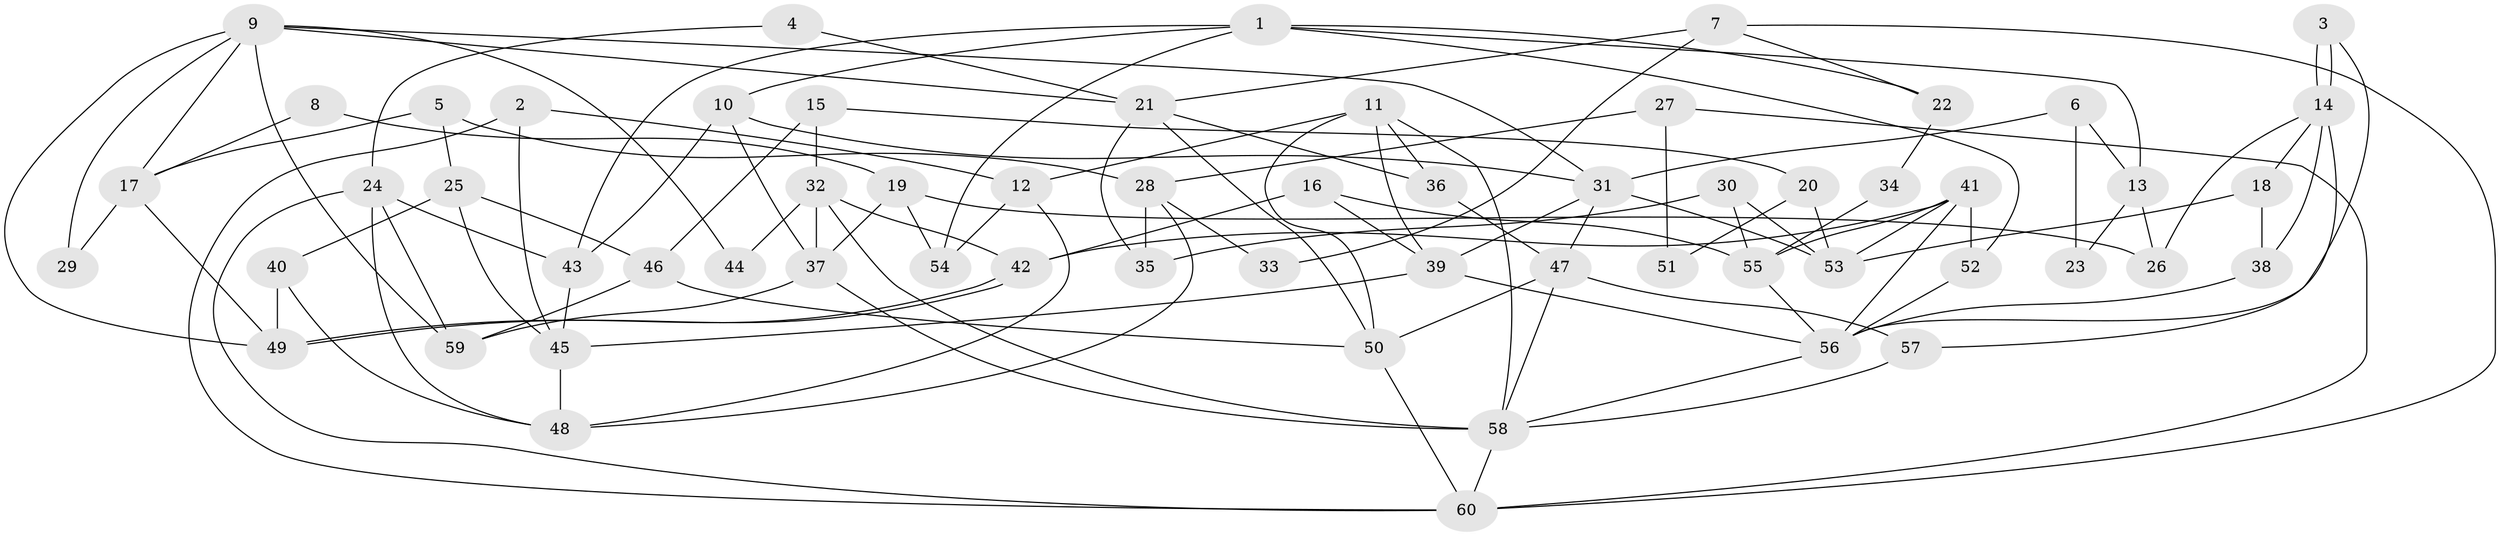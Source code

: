// coarse degree distribution, {5: 0.19444444444444445, 3: 0.3611111111111111, 2: 0.19444444444444445, 7: 0.05555555555555555, 1: 0.027777777777777776, 6: 0.027777777777777776, 9: 0.027777777777777776, 4: 0.05555555555555555, 8: 0.027777777777777776, 10: 0.027777777777777776}
// Generated by graph-tools (version 1.1) at 2025/55/03/04/25 21:55:31]
// undirected, 60 vertices, 120 edges
graph export_dot {
graph [start="1"]
  node [color=gray90,style=filled];
  1;
  2;
  3;
  4;
  5;
  6;
  7;
  8;
  9;
  10;
  11;
  12;
  13;
  14;
  15;
  16;
  17;
  18;
  19;
  20;
  21;
  22;
  23;
  24;
  25;
  26;
  27;
  28;
  29;
  30;
  31;
  32;
  33;
  34;
  35;
  36;
  37;
  38;
  39;
  40;
  41;
  42;
  43;
  44;
  45;
  46;
  47;
  48;
  49;
  50;
  51;
  52;
  53;
  54;
  55;
  56;
  57;
  58;
  59;
  60;
  1 -- 10;
  1 -- 52;
  1 -- 13;
  1 -- 22;
  1 -- 43;
  1 -- 54;
  2 -- 60;
  2 -- 12;
  2 -- 45;
  3 -- 56;
  3 -- 14;
  3 -- 14;
  4 -- 21;
  4 -- 24;
  5 -- 28;
  5 -- 25;
  5 -- 17;
  6 -- 31;
  6 -- 13;
  6 -- 23;
  7 -- 21;
  7 -- 60;
  7 -- 22;
  7 -- 33;
  8 -- 19;
  8 -- 17;
  9 -- 17;
  9 -- 21;
  9 -- 29;
  9 -- 31;
  9 -- 44;
  9 -- 49;
  9 -- 59;
  10 -- 37;
  10 -- 31;
  10 -- 43;
  11 -- 39;
  11 -- 58;
  11 -- 12;
  11 -- 36;
  11 -- 50;
  12 -- 48;
  12 -- 54;
  13 -- 26;
  13 -- 23;
  14 -- 57;
  14 -- 18;
  14 -- 26;
  14 -- 38;
  15 -- 32;
  15 -- 46;
  15 -- 20;
  16 -- 42;
  16 -- 39;
  16 -- 55;
  17 -- 49;
  17 -- 29;
  18 -- 38;
  18 -- 53;
  19 -- 54;
  19 -- 37;
  19 -- 26;
  20 -- 53;
  20 -- 51;
  21 -- 36;
  21 -- 50;
  21 -- 35;
  22 -- 34;
  24 -- 48;
  24 -- 43;
  24 -- 59;
  24 -- 60;
  25 -- 45;
  25 -- 46;
  25 -- 40;
  27 -- 28;
  27 -- 60;
  27 -- 51;
  28 -- 48;
  28 -- 35;
  28 -- 33;
  30 -- 53;
  30 -- 55;
  30 -- 35;
  31 -- 39;
  31 -- 47;
  31 -- 53;
  32 -- 42;
  32 -- 37;
  32 -- 44;
  32 -- 58;
  34 -- 55;
  36 -- 47;
  37 -- 59;
  37 -- 58;
  38 -- 56;
  39 -- 56;
  39 -- 45;
  40 -- 49;
  40 -- 48;
  41 -- 55;
  41 -- 53;
  41 -- 42;
  41 -- 52;
  41 -- 56;
  42 -- 49;
  42 -- 49;
  43 -- 45;
  45 -- 48;
  46 -- 50;
  46 -- 59;
  47 -- 58;
  47 -- 50;
  47 -- 57;
  50 -- 60;
  52 -- 56;
  55 -- 56;
  56 -- 58;
  57 -- 58;
  58 -- 60;
}
